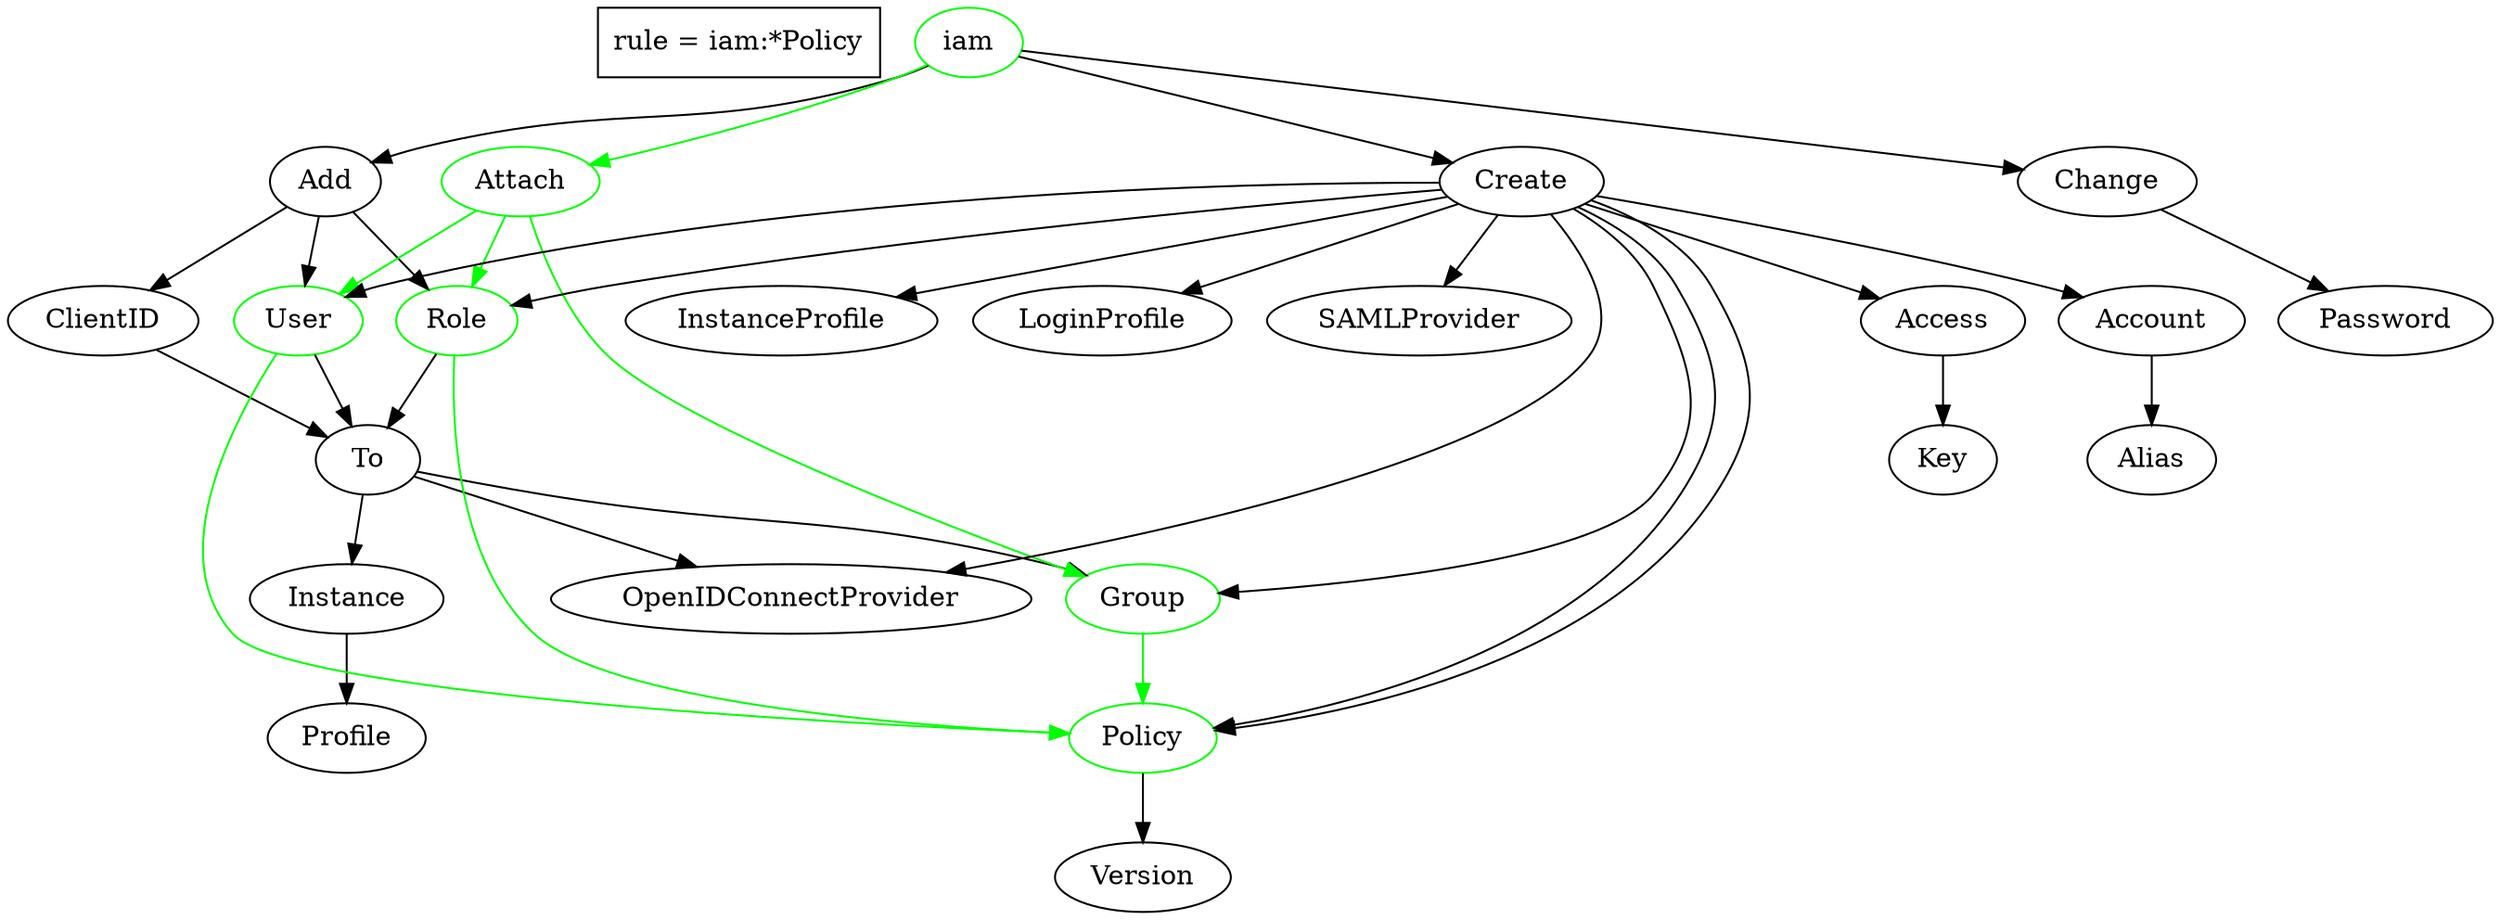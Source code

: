 digraph {

    rule[shape=box,label="rule = iam:*Policy"]

    iam -> Add
    Add -> ClientID -> To -> OpenIDConnectProvider
    Add -> Role -> To -> Instance -> Profile
    Add -> User -> To -> Group

    iam -> Attach[color=green]
    Attach[color=green]
    Group[color=green]
    Policy[color=green]
    Role[color=green]
    User[color=green]
    iam[color=green]
    Attach -> Group -> Policy[color=green]
    Attach -> Role -> Policy[color=green]
    Attach -> User -> Policy[color=green]
    
    iam -> Change -> Password

    iam -> Create
    Create -> Access -> Key
    Create -> Account -> Alias
    Create -> Group
    Create -> InstanceProfile
    Create -> LoginProfile
    Create -> OpenIDConnectProvider
    Create -> Policy
    Create -> Policy -> Version
    Create -> Role
    Create -> SAMLProvider
    Create -> User
}
